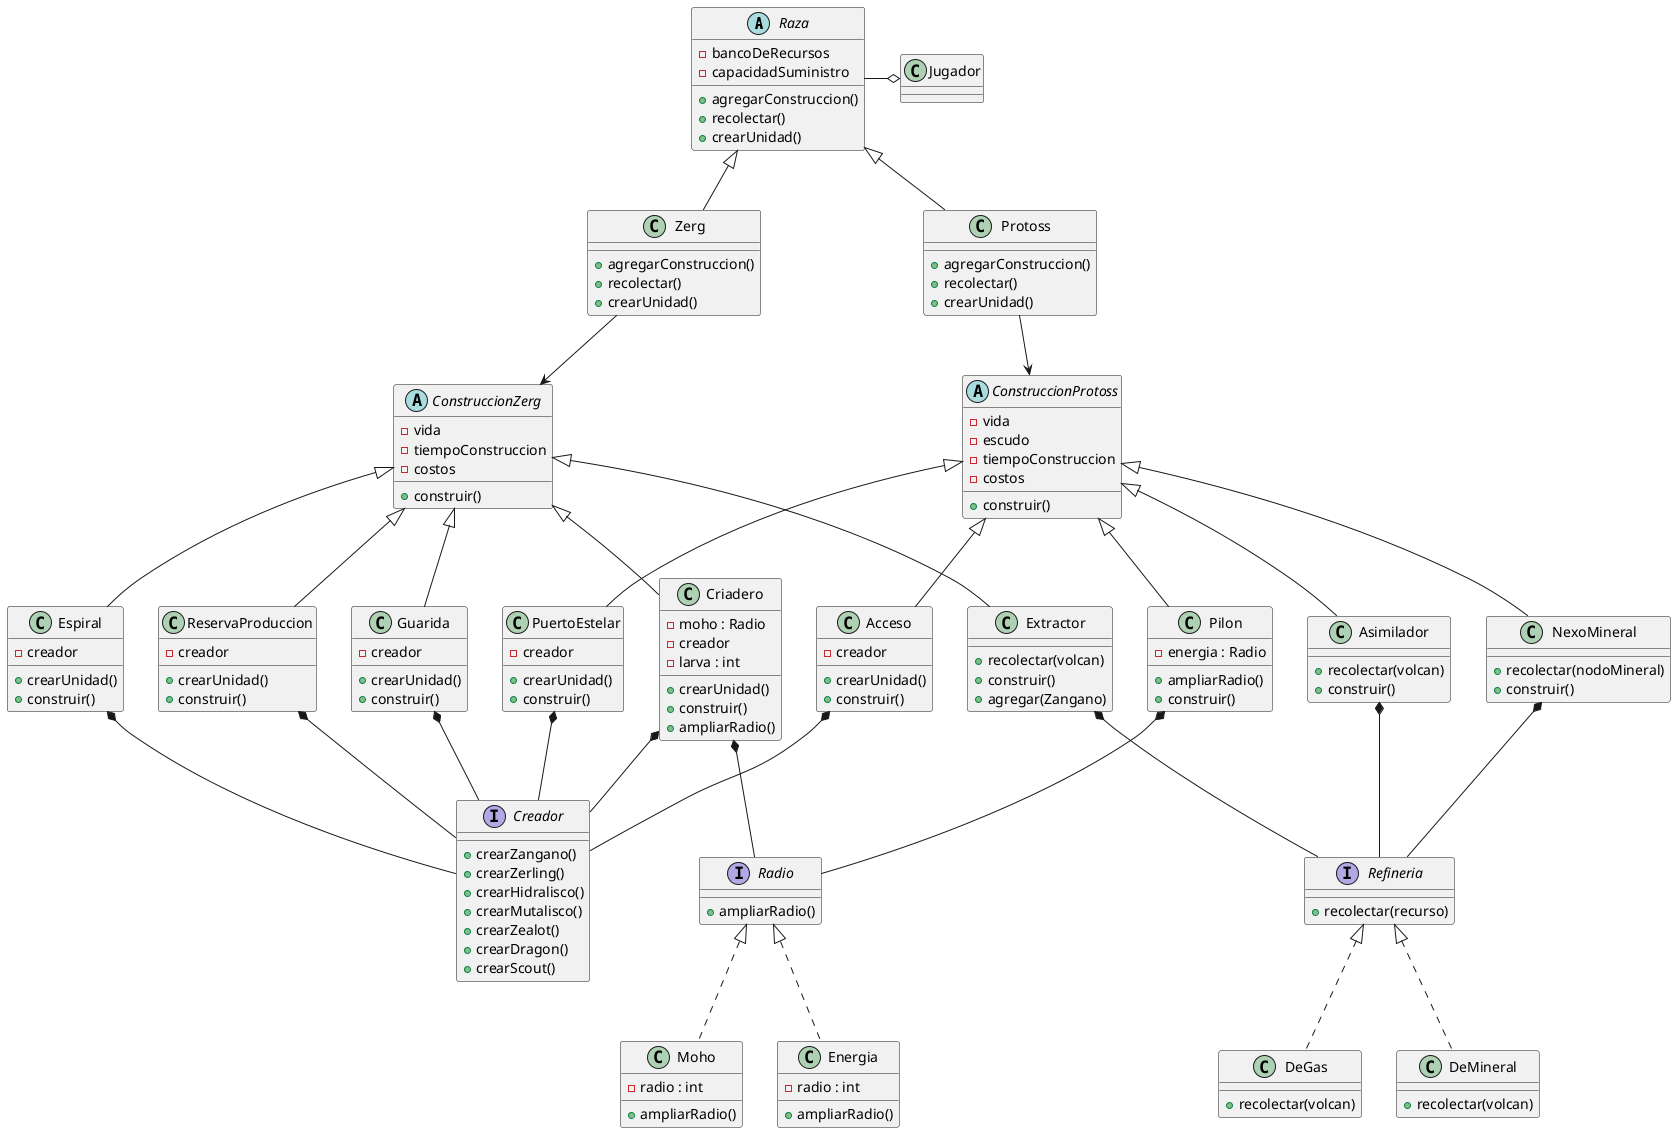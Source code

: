 @startuml
abstract class Raza {
    - bancoDeRecursos
    - capacidadSuministro

    + agregarConstruccion()
    + recolectar()
    + crearUnidad()
}

class Zerg {
    + agregarConstruccion()
    + recolectar()
    + crearUnidad()
}

class Protoss {
    + agregarConstruccion()
    + recolectar()
    + crearUnidad()
}


abstract class ConstruccionZerg {
    - vida
    - tiempoConstruccion
    - costos
    + construir()
}

class Criadero {
    - moho : Radio
    - creador
    - larva : int
     +crearUnidad()
     +construir()
     +ampliarRadio()
}

class ReservaProduccion {
    - creador
    +crearUnidad()
    +construir()
}

class Extractor {
    +recolectar(volcan)
    +construir()
    +agregar(Zangano)
}

class Guarida {
    - creador
    +crearUnidad()
    +construir()

}

class Espiral {
    - creador
    +crearUnidad()
    +construir()

}

abstract class ConstruccionProtoss {
    - vida
    - escudo
    - tiempoConstruccion
    - costos
    + construir()
}

class Asimilador {
    +recolectar(volcan)
    +construir()
}

class NexoMineral {
    +recolectar(nodoMineral)
    +construir()
}

class Pilon {
    - energia : Radio
    +ampliarRadio()
    +construir()
}

class PuertoEstelar {
    - creador
    +crearUnidad()
    +construir()
}

class Acceso {
    - creador
     +crearUnidad()
     +construir()
}


interface Radio {
    +ampliarRadio()
}

class Moho {
    -radio : int
    +ampliarRadio()
}

class Energia {
    -radio : int
    +ampliarRadio()
}

interface Refineria {
    +recolectar(recurso)
}

class DeGas {
    +recolectar(volcan)
}

class DeMineral {
    +recolectar(volcan)
}

interface Creador {
    +crearZangano()
    +crearZerling()
    +crearHidralisco()
    +crearMutalisco()
    +crearZealot()
    +crearDragon()
    +crearScout()
}



Jugador o-left- Raza
Raza <|-- Zerg
Raza <|-- Protoss

Zerg --> ConstruccionZerg
Protoss --> ConstruccionProtoss

ConstruccionZerg <|-- Criadero
ConstruccionZerg <|-- ReservaProduccion
ConstruccionZerg <|-- Extractor
ConstruccionZerg <|-- Guarida
ConstruccionZerg <|-- Espiral

ConstruccionProtoss <|-- NexoMineral
ConstruccionProtoss <|-- Pilon
ConstruccionProtoss <|-- Asimilador
ConstruccionProtoss <|-- Acceso
ConstruccionProtoss <|-- PuertoEstelar

Criadero *-- Radio
Pilon *-- Radio
Radio <|.. Moho
Radio <|.. Energia




NexoMineral *-- Refineria
Extractor *-- Refineria
Asimilador *-- Refineria
Refineria <|.. DeGas
Refineria <|.. DeMineral

PuertoEstelar *-- Creador
ReservaProduccion *-- Creador
Acceso *-- Creador
Guarida *-- Creador
Criadero *-- Creador
Espiral *-- Creador

@enduml